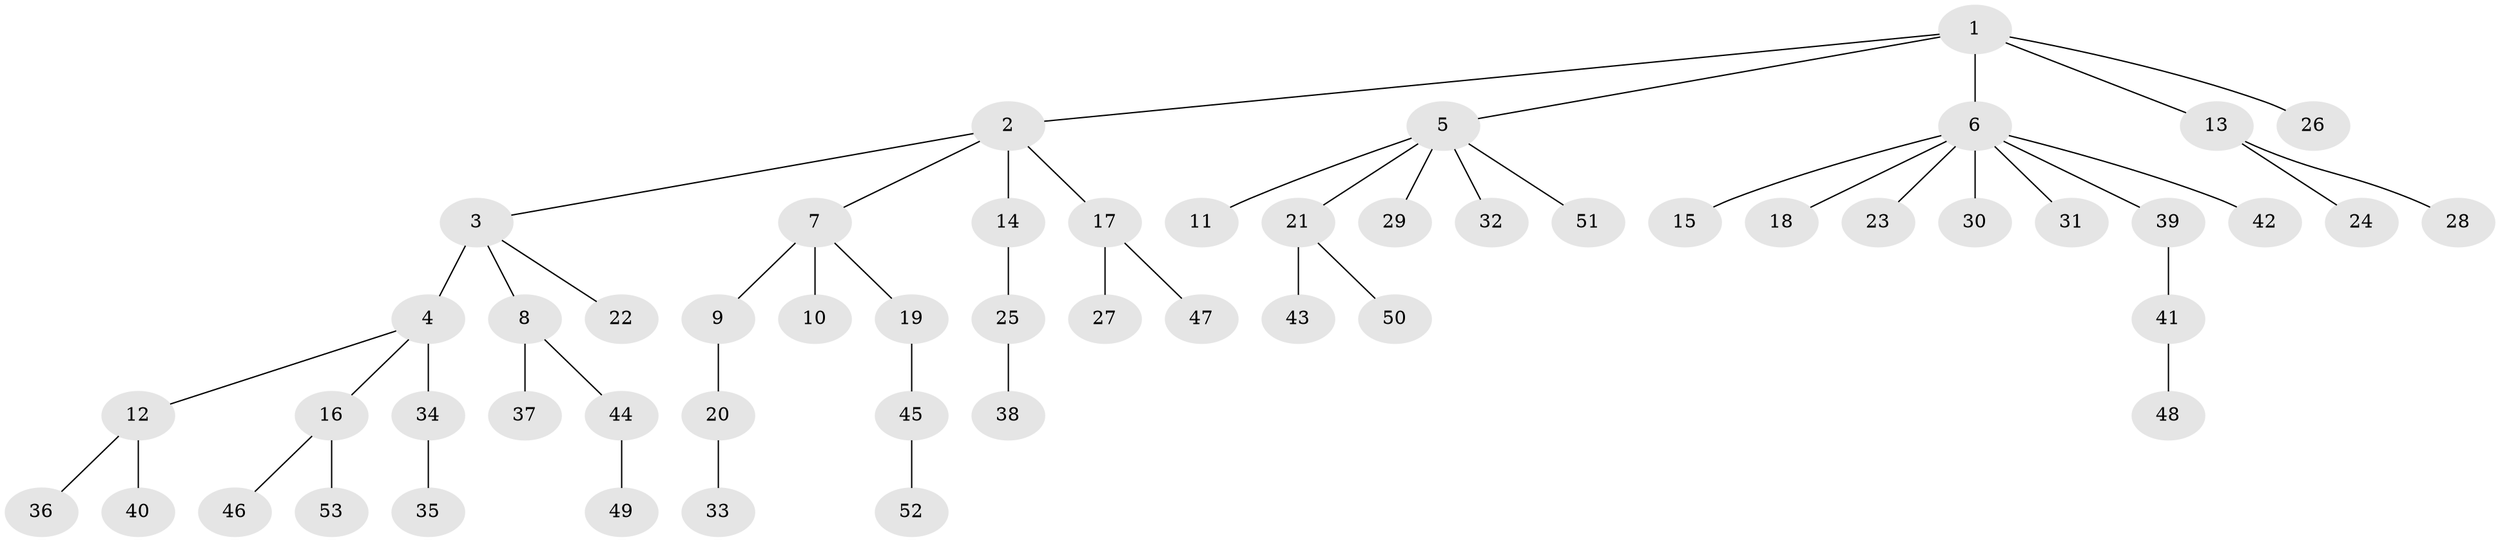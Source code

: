 // original degree distribution, {4: 0.07692307692307693, 6: 0.019230769230769232, 3: 0.1346153846153846, 7: 0.009615384615384616, 2: 0.28846153846153844, 5: 0.009615384615384616, 1: 0.46153846153846156}
// Generated by graph-tools (version 1.1) at 2025/37/03/09/25 02:37:07]
// undirected, 53 vertices, 52 edges
graph export_dot {
graph [start="1"]
  node [color=gray90,style=filled];
  1;
  2;
  3;
  4;
  5;
  6;
  7;
  8;
  9;
  10;
  11;
  12;
  13;
  14;
  15;
  16;
  17;
  18;
  19;
  20;
  21;
  22;
  23;
  24;
  25;
  26;
  27;
  28;
  29;
  30;
  31;
  32;
  33;
  34;
  35;
  36;
  37;
  38;
  39;
  40;
  41;
  42;
  43;
  44;
  45;
  46;
  47;
  48;
  49;
  50;
  51;
  52;
  53;
  1 -- 2 [weight=1.0];
  1 -- 5 [weight=1.0];
  1 -- 6 [weight=1.0];
  1 -- 13 [weight=1.0];
  1 -- 26 [weight=1.0];
  2 -- 3 [weight=1.0];
  2 -- 7 [weight=1.0];
  2 -- 14 [weight=1.0];
  2 -- 17 [weight=1.0];
  3 -- 4 [weight=3.0];
  3 -- 8 [weight=1.0];
  3 -- 22 [weight=1.0];
  4 -- 12 [weight=1.0];
  4 -- 16 [weight=1.0];
  4 -- 34 [weight=1.0];
  5 -- 11 [weight=1.0];
  5 -- 21 [weight=1.0];
  5 -- 29 [weight=1.0];
  5 -- 32 [weight=1.0];
  5 -- 51 [weight=1.0];
  6 -- 15 [weight=1.0];
  6 -- 18 [weight=1.0];
  6 -- 23 [weight=1.0];
  6 -- 30 [weight=1.0];
  6 -- 31 [weight=1.0];
  6 -- 39 [weight=1.0];
  6 -- 42 [weight=1.0];
  7 -- 9 [weight=1.0];
  7 -- 10 [weight=3.0];
  7 -- 19 [weight=1.0];
  8 -- 37 [weight=1.0];
  8 -- 44 [weight=1.0];
  9 -- 20 [weight=1.0];
  12 -- 36 [weight=1.0];
  12 -- 40 [weight=1.0];
  13 -- 24 [weight=1.0];
  13 -- 28 [weight=1.0];
  14 -- 25 [weight=1.0];
  16 -- 46 [weight=1.0];
  16 -- 53 [weight=1.0];
  17 -- 27 [weight=2.0];
  17 -- 47 [weight=1.0];
  19 -- 45 [weight=1.0];
  20 -- 33 [weight=1.0];
  21 -- 43 [weight=1.0];
  21 -- 50 [weight=1.0];
  25 -- 38 [weight=1.0];
  34 -- 35 [weight=2.0];
  39 -- 41 [weight=1.0];
  41 -- 48 [weight=1.0];
  44 -- 49 [weight=1.0];
  45 -- 52 [weight=1.0];
}
